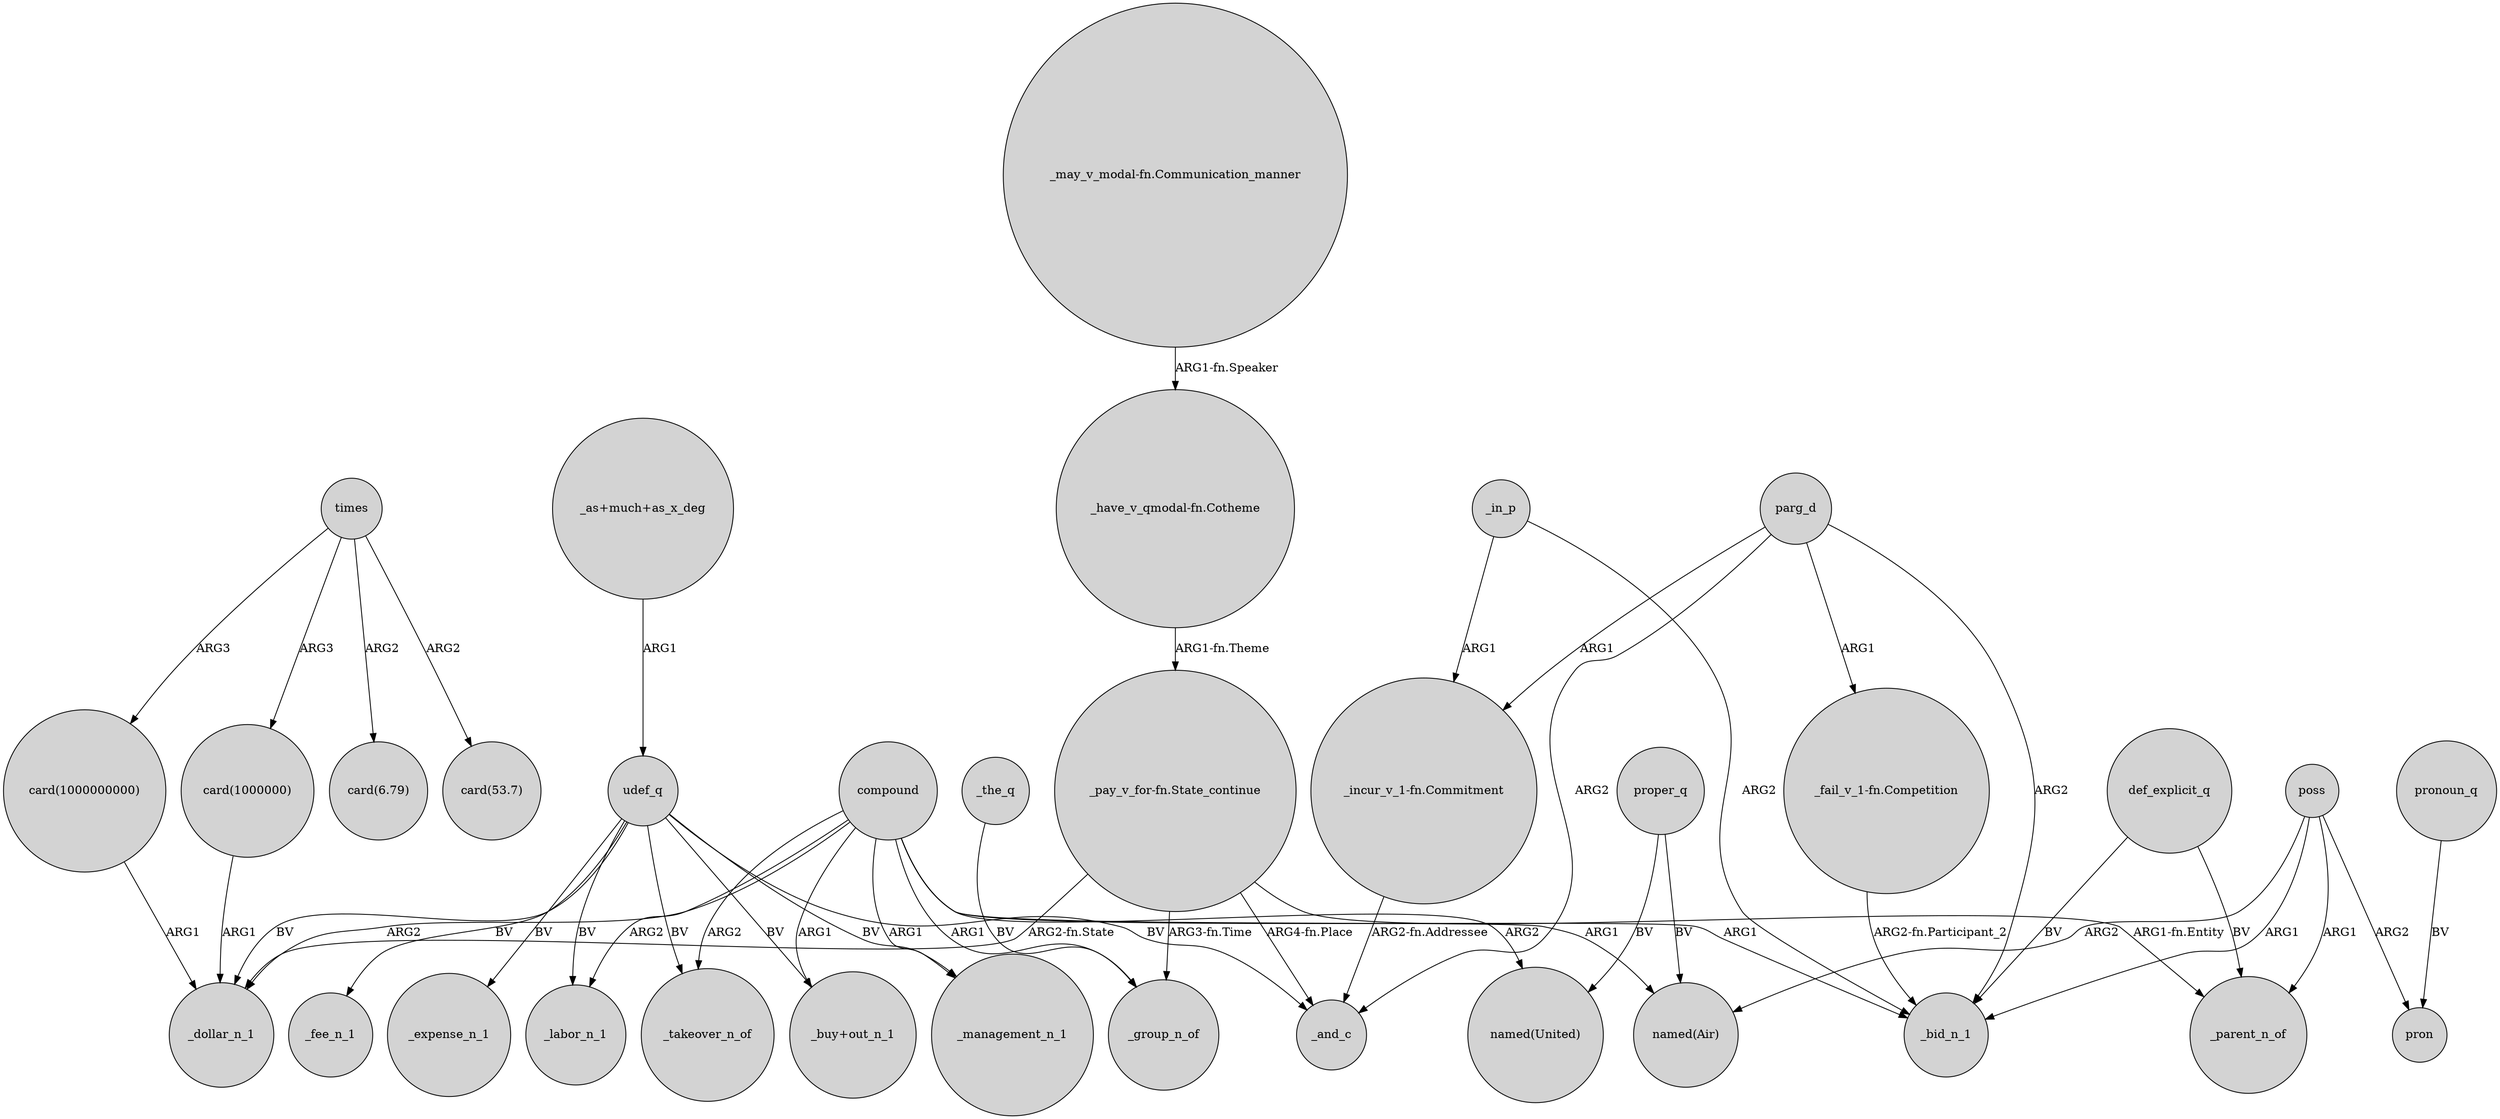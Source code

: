 digraph {
	node [shape=circle style=filled]
	"card(1000000000)" -> _dollar_n_1 [label=ARG1]
	"_fail_v_1-fn.Competition" -> _bid_n_1 [label="ARG2-fn.Participant_2"]
	udef_q -> _fee_n_1 [label=BV]
	compound -> "named(Air)" [label=ARG1]
	poss -> _bid_n_1 [label=ARG1]
	times -> "card(6.79)" [label=ARG2]
	compound -> "named(United)" [label=ARG2]
	times -> "card(1000000)" [label=ARG3]
	"_pay_v_for-fn.State_continue" -> _group_n_of [label="ARG3-fn.Time"]
	proper_q -> "named(Air)" [label=BV]
	_in_p -> _bid_n_1 [label=ARG2]
	compound -> _dollar_n_1 [label=ARG2]
	parg_d -> "_fail_v_1-fn.Competition" [label=ARG1]
	parg_d -> "_incur_v_1-fn.Commitment" [label=ARG1]
	times -> "card(1000000000)" [label=ARG3]
	udef_q -> "_buy+out_n_1" [label=BV]
	_in_p -> "_incur_v_1-fn.Commitment" [label=ARG1]
	udef_q -> _and_c [label=BV]
	"_pay_v_for-fn.State_continue" -> _parent_n_of [label="ARG1-fn.Entity"]
	compound -> _group_n_of [label=ARG1]
	"_pay_v_for-fn.State_continue" -> _dollar_n_1 [label="ARG2-fn.State"]
	def_explicit_q -> _parent_n_of [label=BV]
	udef_q -> _management_n_1 [label=BV]
	"_have_v_qmodal-fn.Cotheme" -> "_pay_v_for-fn.State_continue" [label="ARG1-fn.Theme"]
	pronoun_q -> pron [label=BV]
	udef_q -> _takeover_n_of [label=BV]
	def_explicit_q -> _bid_n_1 [label=BV]
	poss -> pron [label=ARG2]
	compound -> _management_n_1 [label=ARG1]
	_the_q -> _group_n_of [label=BV]
	udef_q -> _dollar_n_1 [label=BV]
	parg_d -> _bid_n_1 [label=ARG2]
	"card(1000000)" -> _dollar_n_1 [label=ARG1]
	proper_q -> "named(United)" [label=BV]
	"_incur_v_1-fn.Commitment" -> _and_c [label="ARG2-fn.Addressee"]
	parg_d -> _and_c [label=ARG2]
	udef_q -> _expense_n_1 [label=BV]
	compound -> _labor_n_1 [label=ARG2]
	"_may_v_modal-fn.Communication_manner" -> "_have_v_qmodal-fn.Cotheme" [label="ARG1-fn.Speaker"]
	udef_q -> _labor_n_1 [label=BV]
	times -> "card(53.7)" [label=ARG2]
	"_as+much+as_x_deg" -> udef_q [label=ARG1]
	compound -> "_buy+out_n_1" [label=ARG1]
	compound -> _takeover_n_of [label=ARG2]
	poss -> "named(Air)" [label=ARG2]
	poss -> _parent_n_of [label=ARG1]
	compound -> _bid_n_1 [label=ARG1]
	"_pay_v_for-fn.State_continue" -> _and_c [label="ARG4-fn.Place"]
}
